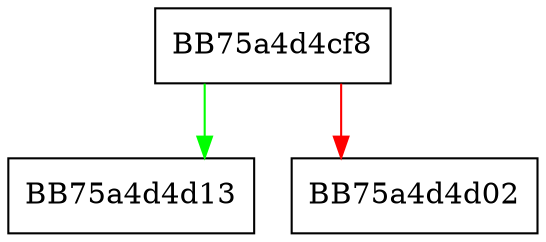 digraph ReadByte {
  node [shape="box"];
  graph [splines=ortho];
  BB75a4d4cf8 -> BB75a4d4d13 [color="green"];
  BB75a4d4cf8 -> BB75a4d4d02 [color="red"];
}